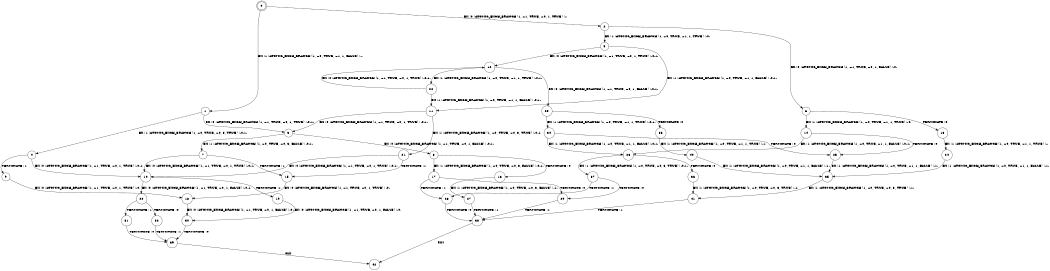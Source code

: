 digraph BCG {
size = "7, 10.5";
center = TRUE;
node [shape = circle];
0 [peripheries = 2];
0 -> 1 [label = "EX !1 !ATOMIC_EXCH_BRANCH (1, +0, TRUE, +1, 1, FALSE) !::"];
0 -> 2 [label = "EX !0 !ATOMIC_EXCH_BRANCH (1, +1, TRUE, +0, 1, TRUE) !::"];
1 -> 3 [label = "EX !0 !ATOMIC_EXCH_BRANCH (1, +1, TRUE, +0, 1, TRUE) !:0:1:"];
1 -> 4 [label = "EX !1 !ATOMIC_EXCH_BRANCH (1, +0, TRUE, +0, 3, TRUE) !:0:1:"];
2 -> 5 [label = "EX !1 !ATOMIC_EXCH_BRANCH (1, +0, TRUE, +1, 1, TRUE) !:0:"];
2 -> 6 [label = "EX !0 !ATOMIC_EXCH_BRANCH (1, +1, TRUE, +0, 1, FALSE) !:0:"];
3 -> 7 [label = "EX !1 !ATOMIC_EXCH_BRANCH (1, +0, TRUE, +0, 3, FALSE) !:0:1:"];
3 -> 8 [label = "EX !0 !ATOMIC_EXCH_BRANCH (1, +1, TRUE, +0, 1, FALSE) !:0:1:"];
4 -> 9 [label = "TERMINATE !1"];
4 -> 10 [label = "EX !0 !ATOMIC_EXCH_BRANCH (1, +1, TRUE, +0, 1, TRUE) !:0:1:"];
5 -> 11 [label = "EX !1 !ATOMIC_EXCH_BRANCH (1, +0, TRUE, +1, 1, FALSE) !:0:1:"];
5 -> 12 [label = "EX !0 !ATOMIC_EXCH_BRANCH (1, +1, TRUE, +0, 1, TRUE) !:0:1:"];
6 -> 13 [label = "TERMINATE !0"];
6 -> 14 [label = "EX !1 !ATOMIC_EXCH_BRANCH (1, +0, TRUE, +1, 1, TRUE) !:0:"];
7 -> 15 [label = "TERMINATE !1"];
7 -> 10 [label = "EX !0 !ATOMIC_EXCH_BRANCH (1, +1, TRUE, +0, 1, TRUE) !:0:1:"];
8 -> 16 [label = "TERMINATE !0"];
8 -> 17 [label = "EX !1 !ATOMIC_EXCH_BRANCH (1, +0, TRUE, +0, 3, FALSE) !:0:1:"];
9 -> 18 [label = "EX !0 !ATOMIC_EXCH_BRANCH (1, +1, TRUE, +0, 1, TRUE) !:0:"];
10 -> 19 [label = "TERMINATE !1"];
10 -> 20 [label = "EX !0 !ATOMIC_EXCH_BRANCH (1, +1, TRUE, +0, 1, FALSE) !:0:1:"];
11 -> 21 [label = "EX !1 !ATOMIC_EXCH_BRANCH (1, +0, TRUE, +0, 3, TRUE) !:0:1:"];
11 -> 3 [label = "EX !0 !ATOMIC_EXCH_BRANCH (1, +1, TRUE, +0, 1, TRUE) !:0:1:"];
12 -> 22 [label = "EX !1 !ATOMIC_EXCH_BRANCH (1, +0, TRUE, +1, 1, TRUE) !:0:1:"];
12 -> 23 [label = "EX !0 !ATOMIC_EXCH_BRANCH (1, +1, TRUE, +0, 1, FALSE) !:0:1:"];
13 -> 24 [label = "EX !1 !ATOMIC_EXCH_BRANCH (1, +0, TRUE, +1, 1, TRUE) !::"];
14 -> 25 [label = "TERMINATE !0"];
14 -> 26 [label = "EX !1 !ATOMIC_EXCH_BRANCH (1, +0, TRUE, +1, 1, FALSE) !:0:1:"];
15 -> 18 [label = "EX !0 !ATOMIC_EXCH_BRANCH (1, +1, TRUE, +0, 1, TRUE) !:0:"];
16 -> 27 [label = "EX !1 !ATOMIC_EXCH_BRANCH (1, +0, TRUE, +0, 3, FALSE) !:1:"];
17 -> 28 [label = "TERMINATE !1"];
17 -> 29 [label = "TERMINATE !0"];
18 -> 30 [label = "EX !0 !ATOMIC_EXCH_BRANCH (1, +1, TRUE, +0, 1, FALSE) !:0:"];
19 -> 30 [label = "EX !0 !ATOMIC_EXCH_BRANCH (1, +1, TRUE, +0, 1, FALSE) !:0:"];
20 -> 31 [label = "TERMINATE !1"];
20 -> 32 [label = "TERMINATE !0"];
21 -> 15 [label = "TERMINATE !1"];
21 -> 10 [label = "EX !0 !ATOMIC_EXCH_BRANCH (1, +1, TRUE, +0, 1, TRUE) !:0:1:"];
22 -> 11 [label = "EX !1 !ATOMIC_EXCH_BRANCH (1, +0, TRUE, +1, 1, FALSE) !:0:1:"];
22 -> 12 [label = "EX !0 !ATOMIC_EXCH_BRANCH (1, +1, TRUE, +0, 1, TRUE) !:0:1:"];
23 -> 33 [label = "TERMINATE !0"];
23 -> 34 [label = "EX !1 !ATOMIC_EXCH_BRANCH (1, +0, TRUE, +1, 1, TRUE) !:0:1:"];
24 -> 35 [label = "EX !1 !ATOMIC_EXCH_BRANCH (1, +0, TRUE, +1, 1, FALSE) !:1:"];
25 -> 35 [label = "EX !1 !ATOMIC_EXCH_BRANCH (1, +0, TRUE, +1, 1, FALSE) !:1:"];
26 -> 36 [label = "TERMINATE !0"];
26 -> 37 [label = "EX !1 !ATOMIC_EXCH_BRANCH (1, +0, TRUE, +0, 3, TRUE) !:0:1:"];
27 -> 38 [label = "TERMINATE !1"];
28 -> 38 [label = "TERMINATE !0"];
29 -> 38 [label = "TERMINATE !1"];
30 -> 39 [label = "TERMINATE !0"];
31 -> 39 [label = "TERMINATE !0"];
32 -> 39 [label = "TERMINATE !1"];
33 -> 40 [label = "EX !1 !ATOMIC_EXCH_BRANCH (1, +0, TRUE, +1, 1, TRUE) !:1:"];
34 -> 25 [label = "TERMINATE !0"];
34 -> 26 [label = "EX !1 !ATOMIC_EXCH_BRANCH (1, +0, TRUE, +1, 1, FALSE) !:0:1:"];
35 -> 41 [label = "EX !1 !ATOMIC_EXCH_BRANCH (1, +0, TRUE, +0, 3, TRUE) !:1:"];
36 -> 41 [label = "EX !1 !ATOMIC_EXCH_BRANCH (1, +0, TRUE, +0, 3, TRUE) !:1:"];
37 -> 28 [label = "TERMINATE !1"];
37 -> 29 [label = "TERMINATE !0"];
38 -> 42 [label = "exit"];
39 -> 42 [label = "exit"];
40 -> 35 [label = "EX !1 !ATOMIC_EXCH_BRANCH (1, +0, TRUE, +1, 1, FALSE) !:1:"];
41 -> 38 [label = "TERMINATE !1"];
}
